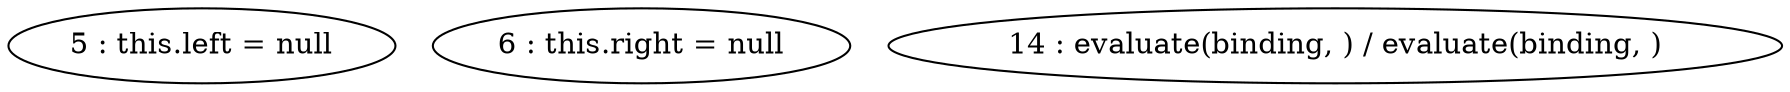 digraph G {
"5 : this.left = null"
"6 : this.right = null"
"14 : evaluate(binding, ) / evaluate(binding, )"
}